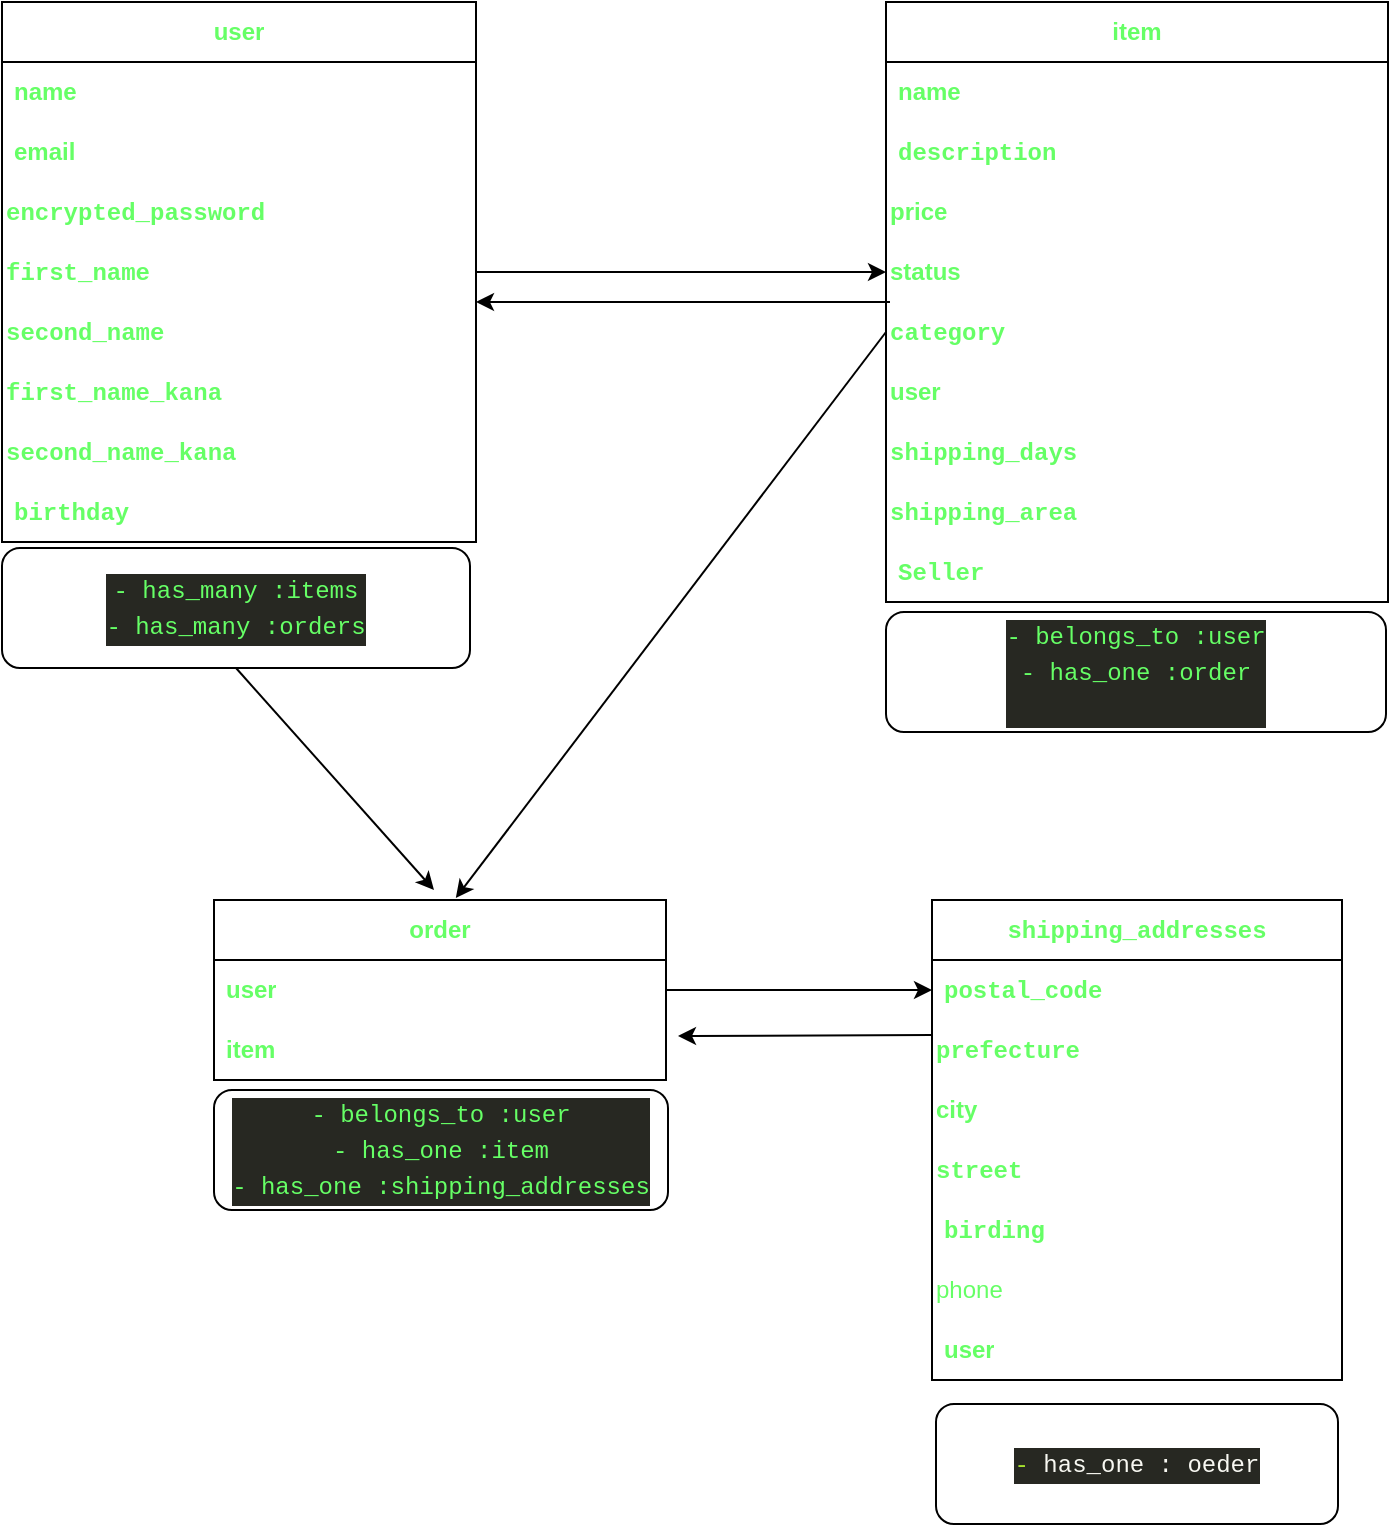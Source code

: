 <mxfile>
    <diagram id="XdU-Mbj8kt-LPNjuKf-N" name="ページ1">
        <mxGraphModel dx="2011" dy="1663" grid="0" gridSize="9" guides="1" tooltips="1" connect="1" arrows="1" fold="1" page="0" pageScale="1" pageWidth="827" pageHeight="1169" background="none" math="0" shadow="0">
            <root>
                <mxCell id="0"/>
                <mxCell id="1" parent="0"/>
                <mxCell id="9vWuwFZWpoRT3HdCLrqo-82" style="edgeStyle=none;html=1;entryX=0;entryY=0.5;entryDx=0;entryDy=0;fontColor=#66FF66;" edge="1" parent="1" source="9vWuwFZWpoRT3HdCLrqo-47" target="9vWuwFZWpoRT3HdCLrqo-72">
                    <mxGeometry relative="1" as="geometry"/>
                </mxCell>
                <mxCell id="9vWuwFZWpoRT3HdCLrqo-47" value="user" style="swimlane;fontStyle=1;childLayout=stackLayout;horizontal=1;startSize=30;horizontalStack=0;resizeParent=1;resizeParentMax=0;resizeLast=0;collapsible=1;marginBottom=0;whiteSpace=wrap;html=1;labelBackgroundColor=none;fontColor=#66FF66;align=center;" vertex="1" parent="1">
                    <mxGeometry x="-688" y="-604" width="237" height="270" as="geometry"/>
                </mxCell>
                <mxCell id="9vWuwFZWpoRT3HdCLrqo-48" value="name" style="text;strokeColor=none;fillColor=none;align=left;verticalAlign=middle;spacingLeft=4;spacingRight=4;overflow=hidden;points=[[0,0.5],[1,0.5]];portConstraint=eastwest;rotatable=0;whiteSpace=wrap;html=1;labelBackgroundColor=none;fontColor=#66FF66;fontStyle=1" vertex="1" parent="9vWuwFZWpoRT3HdCLrqo-47">
                    <mxGeometry y="30" width="237" height="30" as="geometry"/>
                </mxCell>
                <mxCell id="9vWuwFZWpoRT3HdCLrqo-49" value="email" style="text;strokeColor=none;fillColor=none;align=left;verticalAlign=middle;spacingLeft=4;spacingRight=4;overflow=hidden;points=[[0,0.5],[1,0.5]];portConstraint=eastwest;rotatable=0;whiteSpace=wrap;html=1;labelBackgroundColor=none;fontColor=#66FF66;fontStyle=1" vertex="1" parent="9vWuwFZWpoRT3HdCLrqo-47">
                    <mxGeometry y="60" width="237" height="30" as="geometry"/>
                </mxCell>
                <mxCell id="9vWuwFZWpoRT3HdCLrqo-63" value="&lt;div style=&quot;font-family: Menlo, Monaco, &amp;quot;Courier New&amp;quot;, monospace; line-height: 18px;&quot;&gt;encrypted_password&lt;/div&gt;" style="text;html=1;strokeColor=none;fillColor=none;align=left;verticalAlign=middle;whiteSpace=wrap;rounded=0;labelBackgroundColor=none;fontColor=#66FF66;fontStyle=1" vertex="1" parent="9vWuwFZWpoRT3HdCLrqo-47">
                    <mxGeometry y="90" width="237" height="30" as="geometry"/>
                </mxCell>
                <mxCell id="9vWuwFZWpoRT3HdCLrqo-65" value="&lt;div style=&quot;font-family: Menlo, Monaco, &amp;quot;Courier New&amp;quot;, monospace; line-height: 18px;&quot;&gt;first_name&lt;/div&gt;" style="text;html=1;strokeColor=none;fillColor=none;align=left;verticalAlign=middle;whiteSpace=wrap;rounded=0;labelBackgroundColor=none;fontColor=#66FF66;fontStyle=1" vertex="1" parent="9vWuwFZWpoRT3HdCLrqo-47">
                    <mxGeometry y="120" width="237" height="30" as="geometry"/>
                </mxCell>
                <mxCell id="9vWuwFZWpoRT3HdCLrqo-67" value="&lt;div style=&quot;font-family: Menlo, Monaco, &amp;quot;Courier New&amp;quot;, monospace; line-height: 18px;&quot;&gt;second_name&lt;/div&gt;" style="text;html=1;strokeColor=none;fillColor=none;align=left;verticalAlign=middle;whiteSpace=wrap;rounded=0;labelBackgroundColor=none;fontColor=#66FF66;fontStyle=1" vertex="1" parent="9vWuwFZWpoRT3HdCLrqo-47">
                    <mxGeometry y="150" width="237" height="30" as="geometry"/>
                </mxCell>
                <mxCell id="9vWuwFZWpoRT3HdCLrqo-66" value="&lt;div style=&quot;font-family: Menlo, Monaco, &amp;quot;Courier New&amp;quot;, monospace; line-height: 18px;&quot;&gt;first_name_kana&lt;/div&gt;" style="text;html=1;strokeColor=none;fillColor=none;align=left;verticalAlign=middle;whiteSpace=wrap;rounded=0;labelBackgroundColor=none;fontColor=#66FF66;fontStyle=1" vertex="1" parent="9vWuwFZWpoRT3HdCLrqo-47">
                    <mxGeometry y="180" width="237" height="30" as="geometry"/>
                </mxCell>
                <mxCell id="9vWuwFZWpoRT3HdCLrqo-64" value="&lt;meta charset=&quot;utf-8&quot;&gt;&lt;div style=&quot;font-family: Menlo, Monaco, &amp;quot;Courier New&amp;quot;, monospace; font-size: 12px; line-height: 18px;&quot;&gt;&lt;div&gt;&lt;span style=&quot;&quot;&gt;second_name_kana&lt;/span&gt;&lt;/div&gt;&lt;/div&gt;" style="text;html=1;strokeColor=none;fillColor=none;align=left;verticalAlign=middle;whiteSpace=wrap;rounded=0;labelBackgroundColor=none;fontColor=#66FF66;fontStyle=1" vertex="1" parent="9vWuwFZWpoRT3HdCLrqo-47">
                    <mxGeometry y="210" width="237" height="30" as="geometry"/>
                </mxCell>
                <mxCell id="9vWuwFZWpoRT3HdCLrqo-50" value="&lt;meta charset=&quot;utf-8&quot;&gt;&lt;div style=&quot;font-family: Menlo, Monaco, &amp;quot;Courier New&amp;quot;, monospace; font-size: 12px; line-height: 18px;&quot;&gt;&lt;div&gt;&lt;span style=&quot;&quot;&gt;birthday&lt;/span&gt;&lt;/div&gt;&lt;/div&gt;" style="text;strokeColor=none;fillColor=none;align=left;verticalAlign=middle;spacingLeft=4;spacingRight=4;overflow=hidden;points=[[0,0.5],[1,0.5]];portConstraint=eastwest;rotatable=0;whiteSpace=wrap;html=1;labelBackgroundColor=none;fontColor=#66FF66;fontStyle=1" vertex="1" parent="9vWuwFZWpoRT3HdCLrqo-47">
                    <mxGeometry y="240" width="237" height="30" as="geometry"/>
                </mxCell>
                <mxCell id="9vWuwFZWpoRT3HdCLrqo-51" value="item" style="swimlane;fontStyle=1;childLayout=stackLayout;horizontal=1;startSize=30;horizontalStack=0;resizeParent=1;resizeParentMax=0;resizeLast=0;collapsible=1;marginBottom=0;whiteSpace=wrap;html=1;labelBackgroundColor=none;fontColor=#66FF66;align=center;" vertex="1" parent="1">
                    <mxGeometry x="-246" y="-604" width="251" height="300" as="geometry"/>
                </mxCell>
                <mxCell id="9vWuwFZWpoRT3HdCLrqo-52" value="name" style="text;strokeColor=none;fillColor=none;align=left;verticalAlign=middle;spacingLeft=4;spacingRight=4;overflow=hidden;points=[[0,0.5],[1,0.5]];portConstraint=eastwest;rotatable=0;whiteSpace=wrap;html=1;labelBackgroundColor=none;fontColor=#66FF66;fontStyle=1" vertex="1" parent="9vWuwFZWpoRT3HdCLrqo-51">
                    <mxGeometry y="30" width="251" height="30" as="geometry"/>
                </mxCell>
                <mxCell id="9vWuwFZWpoRT3HdCLrqo-53" value="&lt;meta charset=&quot;utf-8&quot;&gt;&lt;div style=&quot;font-family: Menlo, Monaco, &amp;quot;Courier New&amp;quot;, monospace; font-size: 12px; line-height: 18px;&quot;&gt;&lt;div&gt;&lt;span style=&quot;&quot;&gt;description&lt;/span&gt;&lt;/div&gt;&lt;/div&gt;" style="text;strokeColor=none;fillColor=none;align=left;verticalAlign=middle;spacingLeft=4;spacingRight=4;overflow=hidden;points=[[0,0.5],[1,0.5]];portConstraint=eastwest;rotatable=0;whiteSpace=wrap;html=1;labelBackgroundColor=none;fontColor=#66FF66;fontStyle=1" vertex="1" parent="9vWuwFZWpoRT3HdCLrqo-51">
                    <mxGeometry y="60" width="251" height="30" as="geometry"/>
                </mxCell>
                <mxCell id="9vWuwFZWpoRT3HdCLrqo-71" value="price" style="text;html=1;strokeColor=none;fillColor=none;align=left;verticalAlign=middle;whiteSpace=wrap;rounded=0;labelBackgroundColor=none;fontColor=#66FF66;fontStyle=1" vertex="1" parent="9vWuwFZWpoRT3HdCLrqo-51">
                    <mxGeometry y="90" width="251" height="30" as="geometry"/>
                </mxCell>
                <mxCell id="9vWuwFZWpoRT3HdCLrqo-72" value="status" style="text;html=1;strokeColor=none;fillColor=none;align=left;verticalAlign=middle;whiteSpace=wrap;rounded=0;labelBackgroundColor=none;fontColor=#66FF66;fontStyle=1" vertex="1" parent="9vWuwFZWpoRT3HdCLrqo-51">
                    <mxGeometry y="120" width="251" height="30" as="geometry"/>
                </mxCell>
                <mxCell id="9vWuwFZWpoRT3HdCLrqo-73" value="&lt;meta charset=&quot;utf-8&quot;&gt;&lt;div style=&quot;font-family: Menlo, Monaco, &amp;quot;Courier New&amp;quot;, monospace; font-size: 12px; line-height: 18px;&quot;&gt;&lt;div&gt;&lt;span style=&quot;&quot;&gt;category&lt;/span&gt;&lt;/div&gt;&lt;/div&gt;" style="text;html=1;strokeColor=none;fillColor=none;align=left;verticalAlign=middle;whiteSpace=wrap;rounded=0;labelBackgroundColor=none;fontColor=#66FF66;fontStyle=1" vertex="1" parent="9vWuwFZWpoRT3HdCLrqo-51">
                    <mxGeometry y="150" width="251" height="30" as="geometry"/>
                </mxCell>
                <mxCell id="9vWuwFZWpoRT3HdCLrqo-68" value="user" style="text;html=1;strokeColor=none;fillColor=none;align=left;verticalAlign=middle;whiteSpace=wrap;rounded=0;labelBackgroundColor=none;fontColor=#66FF66;fontStyle=1" vertex="1" parent="9vWuwFZWpoRT3HdCLrqo-51">
                    <mxGeometry y="180" width="251" height="30" as="geometry"/>
                </mxCell>
                <mxCell id="9vWuwFZWpoRT3HdCLrqo-70" value="&lt;meta charset=&quot;utf-8&quot;&gt;&lt;div style=&quot;font-family: Menlo, Monaco, &amp;quot;Courier New&amp;quot;, monospace; font-size: 12px; line-height: 18px;&quot;&gt;&lt;div&gt;&lt;span style=&quot;&quot;&gt;shipping_days&lt;/span&gt;&lt;/div&gt;&lt;/div&gt;" style="text;html=1;strokeColor=none;fillColor=none;align=left;verticalAlign=middle;whiteSpace=wrap;rounded=0;labelBackgroundColor=none;fontColor=#66FF66;fontStyle=1" vertex="1" parent="9vWuwFZWpoRT3HdCLrqo-51">
                    <mxGeometry y="210" width="251" height="30" as="geometry"/>
                </mxCell>
                <mxCell id="9vWuwFZWpoRT3HdCLrqo-69" value="&lt;meta charset=&quot;utf-8&quot;&gt;&lt;div style=&quot;font-family: Menlo, Monaco, &amp;quot;Courier New&amp;quot;, monospace; font-size: 12px; line-height: 18px;&quot;&gt;&lt;div&gt;&lt;span style=&quot;&quot;&gt;shipping_area&lt;/span&gt;&lt;/div&gt;&lt;/div&gt;" style="text;html=1;strokeColor=none;fillColor=none;align=left;verticalAlign=middle;whiteSpace=wrap;rounded=0;labelBackgroundColor=none;fontColor=#66FF66;fontStyle=1" vertex="1" parent="9vWuwFZWpoRT3HdCLrqo-51">
                    <mxGeometry y="240" width="251" height="30" as="geometry"/>
                </mxCell>
                <mxCell id="9vWuwFZWpoRT3HdCLrqo-54" value="&lt;meta charset=&quot;utf-8&quot;&gt;&lt;div style=&quot;font-family: Menlo, Monaco, &amp;quot;Courier New&amp;quot;, monospace; font-size: 12px; line-height: 18px;&quot;&gt;&lt;div&gt;&lt;span style=&quot;&quot;&gt;Seller&lt;/span&gt;&lt;/div&gt;&lt;/div&gt;" style="text;strokeColor=none;fillColor=none;align=left;verticalAlign=middle;spacingLeft=4;spacingRight=4;overflow=hidden;points=[[0,0.5],[1,0.5]];portConstraint=eastwest;rotatable=0;whiteSpace=wrap;html=1;labelBackgroundColor=none;fontColor=#66FF66;fontStyle=1" vertex="1" parent="9vWuwFZWpoRT3HdCLrqo-51">
                    <mxGeometry y="270" width="251" height="30" as="geometry"/>
                </mxCell>
                <mxCell id="9vWuwFZWpoRT3HdCLrqo-55" value="order" style="swimlane;fontStyle=1;childLayout=stackLayout;horizontal=1;startSize=30;horizontalStack=0;resizeParent=1;resizeParentMax=0;resizeLast=0;collapsible=1;marginBottom=0;whiteSpace=wrap;html=1;labelBackgroundColor=none;fontColor=#66FF66;align=center;" vertex="1" parent="1">
                    <mxGeometry x="-582" y="-155" width="226" height="90" as="geometry"/>
                </mxCell>
                <mxCell id="9vWuwFZWpoRT3HdCLrqo-56" value="user" style="text;strokeColor=none;fillColor=none;align=left;verticalAlign=middle;spacingLeft=4;spacingRight=4;overflow=hidden;points=[[0,0.5],[1,0.5]];portConstraint=eastwest;rotatable=0;whiteSpace=wrap;html=1;labelBackgroundColor=none;fontColor=#66FF66;fontStyle=1" vertex="1" parent="9vWuwFZWpoRT3HdCLrqo-55">
                    <mxGeometry y="30" width="226" height="30" as="geometry"/>
                </mxCell>
                <mxCell id="9vWuwFZWpoRT3HdCLrqo-57" value="item" style="text;strokeColor=none;fillColor=none;align=left;verticalAlign=middle;spacingLeft=4;spacingRight=4;overflow=hidden;points=[[0,0.5],[1,0.5]];portConstraint=eastwest;rotatable=0;whiteSpace=wrap;html=1;labelBackgroundColor=none;fontColor=#66FF66;fontStyle=1" vertex="1" parent="9vWuwFZWpoRT3HdCLrqo-55">
                    <mxGeometry y="60" width="226" height="30" as="geometry"/>
                </mxCell>
                <mxCell id="9vWuwFZWpoRT3HdCLrqo-59" value="&lt;div style=&quot;font-family: Menlo, Monaco, &amp;quot;Courier New&amp;quot;, monospace; line-height: 18px;&quot;&gt;&lt;span style=&quot;&quot;&gt;shipping_addresses&lt;/span&gt;&lt;/div&gt;" style="swimlane;fontStyle=1;childLayout=stackLayout;horizontal=1;startSize=30;horizontalStack=0;resizeParent=1;resizeParentMax=0;resizeLast=0;collapsible=1;marginBottom=0;whiteSpace=wrap;html=1;labelBackgroundColor=none;fontColor=#66FF66;align=center;" vertex="1" parent="1">
                    <mxGeometry x="-223" y="-155" width="205" height="240" as="geometry"/>
                </mxCell>
                <mxCell id="9vWuwFZWpoRT3HdCLrqo-60" value="&lt;meta charset=&quot;utf-8&quot;&gt;&lt;div style=&quot;font-family: Menlo, Monaco, &amp;quot;Courier New&amp;quot;, monospace; font-size: 12px; line-height: 18px;&quot;&gt;&lt;div&gt;&lt;span style=&quot;&quot;&gt;postal_code&lt;/span&gt;&lt;/div&gt;&lt;/div&gt;" style="text;strokeColor=none;fillColor=none;align=left;verticalAlign=middle;spacingLeft=4;spacingRight=4;overflow=hidden;points=[[0,0.5],[1,0.5]];portConstraint=eastwest;rotatable=0;whiteSpace=wrap;html=1;labelBackgroundColor=none;fontColor=#66FF66;fontStyle=1" vertex="1" parent="9vWuwFZWpoRT3HdCLrqo-59">
                    <mxGeometry y="30" width="205" height="30" as="geometry"/>
                </mxCell>
                <mxCell id="9vWuwFZWpoRT3HdCLrqo-74" value="&lt;meta charset=&quot;utf-8&quot;&gt;&lt;div style=&quot;font-family: Menlo, Monaco, &amp;quot;Courier New&amp;quot;, monospace; font-size: 12px; line-height: 18px;&quot;&gt;&lt;div&gt;&lt;span style=&quot;&quot;&gt;prefecture&lt;/span&gt;&lt;/div&gt;&lt;/div&gt;" style="text;html=1;strokeColor=none;fillColor=none;align=left;verticalAlign=middle;whiteSpace=wrap;rounded=0;labelBackgroundColor=none;fontColor=#66FF66;fontStyle=1" vertex="1" parent="9vWuwFZWpoRT3HdCLrqo-59">
                    <mxGeometry y="60" width="205" height="30" as="geometry"/>
                </mxCell>
                <mxCell id="9vWuwFZWpoRT3HdCLrqo-75" value="city" style="text;html=1;strokeColor=none;fillColor=none;align=left;verticalAlign=middle;whiteSpace=wrap;rounded=0;labelBackgroundColor=none;fontColor=#66FF66;fontStyle=1" vertex="1" parent="9vWuwFZWpoRT3HdCLrqo-59">
                    <mxGeometry y="90" width="205" height="30" as="geometry"/>
                </mxCell>
                <mxCell id="9vWuwFZWpoRT3HdCLrqo-76" value="&lt;div style=&quot;font-family: Menlo, Monaco, &amp;quot;Courier New&amp;quot;, monospace; font-size: 12px; line-height: 18px;&quot;&gt;&lt;div&gt;&lt;span style=&quot;&quot;&gt;street&lt;/span&gt;&lt;/div&gt;&lt;/div&gt;" style="text;html=1;strokeColor=none;fillColor=none;align=left;verticalAlign=middle;whiteSpace=wrap;rounded=0;labelBackgroundColor=none;fontColor=#66FF66;fontStyle=1" vertex="1" parent="9vWuwFZWpoRT3HdCLrqo-59">
                    <mxGeometry y="120" width="205" height="30" as="geometry"/>
                </mxCell>
                <mxCell id="9vWuwFZWpoRT3HdCLrqo-61" value="&lt;div style=&quot;font-family: Menlo, Monaco, &amp;quot;Courier New&amp;quot;, monospace; font-size: 12px; line-height: 18px;&quot;&gt;&lt;div&gt;&lt;span style=&quot;&quot;&gt;birding&lt;/span&gt;&lt;/div&gt;&lt;/div&gt;" style="text;strokeColor=none;fillColor=none;align=left;verticalAlign=middle;spacingLeft=4;spacingRight=4;overflow=hidden;points=[[0,0.5],[1,0.5]];portConstraint=eastwest;rotatable=0;whiteSpace=wrap;html=1;labelBackgroundColor=none;fontColor=#66FF66;fontStyle=1" vertex="1" parent="9vWuwFZWpoRT3HdCLrqo-59">
                    <mxGeometry y="150" width="205" height="30" as="geometry"/>
                </mxCell>
                <mxCell id="9vWuwFZWpoRT3HdCLrqo-88" value="phone" style="text;html=1;strokeColor=none;fillColor=none;align=left;verticalAlign=middle;whiteSpace=wrap;rounded=0;labelBackgroundColor=none;fontColor=#66FF66;" vertex="1" parent="9vWuwFZWpoRT3HdCLrqo-59">
                    <mxGeometry y="180" width="205" height="30" as="geometry"/>
                </mxCell>
                <mxCell id="9vWuwFZWpoRT3HdCLrqo-62" value="user" style="text;strokeColor=none;fillColor=none;align=left;verticalAlign=middle;spacingLeft=4;spacingRight=4;overflow=hidden;points=[[0,0.5],[1,0.5]];portConstraint=eastwest;rotatable=0;whiteSpace=wrap;html=1;labelBackgroundColor=none;fontColor=#66FF66;fontStyle=1" vertex="1" parent="9vWuwFZWpoRT3HdCLrqo-59">
                    <mxGeometry y="210" width="205" height="30" as="geometry"/>
                </mxCell>
                <mxCell id="9vWuwFZWpoRT3HdCLrqo-85" style="edgeStyle=none;html=1;exitX=0.5;exitY=1;exitDx=0;exitDy=0;fontColor=#66FF66;" edge="1" parent="1" source="9vWuwFZWpoRT3HdCLrqo-77">
                    <mxGeometry relative="1" as="geometry">
                        <mxPoint x="-472" y="-160" as="targetPoint"/>
                    </mxGeometry>
                </mxCell>
                <mxCell id="9vWuwFZWpoRT3HdCLrqo-77" value="&lt;meta charset=&quot;utf-8&quot;&gt;&lt;div style=&quot;background-color: rgb(39, 40, 34); font-family: Menlo, Monaco, &amp;quot;Courier New&amp;quot;, monospace; font-weight: normal; font-size: 12px; line-height: 18px;&quot;&gt;&lt;div&gt;&lt;span style=&quot;&quot;&gt;-&lt;/span&gt;&lt;span style=&quot;&quot;&gt; has_many :items&lt;/span&gt;&lt;/div&gt;&lt;div&gt;&lt;span style=&quot;&quot;&gt;-&lt;/span&gt;&lt;span style=&quot;&quot;&gt; has_many :orders&lt;/span&gt;&lt;/div&gt;&lt;/div&gt;" style="rounded=1;whiteSpace=wrap;html=1;labelBackgroundColor=none;fontColor=#66FF66;" vertex="1" parent="1">
                    <mxGeometry x="-688" y="-331" width="234" height="60" as="geometry"/>
                </mxCell>
                <mxCell id="9vWuwFZWpoRT3HdCLrqo-78" value="&lt;meta charset=&quot;utf-8&quot;&gt;&lt;div style=&quot;background-color: rgb(39, 40, 34); font-family: Menlo, Monaco, &amp;quot;Courier New&amp;quot;, monospace; font-weight: normal; font-size: 12px; line-height: 18px;&quot;&gt;&lt;div&gt;&lt;span style=&quot;&quot;&gt;-&lt;/span&gt;&lt;span style=&quot;&quot;&gt; belongs_to :user&lt;/span&gt;&lt;/div&gt;&lt;div&gt;&lt;span style=&quot;&quot;&gt;-&lt;/span&gt;&lt;span style=&quot;&quot;&gt; has_one    :order&lt;/span&gt;&lt;/div&gt;&lt;br&gt;&lt;/div&gt;" style="rounded=1;whiteSpace=wrap;html=1;labelBackgroundColor=none;fontColor=#66FF66;" vertex="1" parent="1">
                    <mxGeometry x="-246" y="-299" width="250" height="60" as="geometry"/>
                </mxCell>
                <mxCell id="9vWuwFZWpoRT3HdCLrqo-80" value="&lt;meta charset=&quot;utf-8&quot;&gt;&lt;div style=&quot;background-color: rgb(39, 40, 34); font-family: Menlo, Monaco, &amp;quot;Courier New&amp;quot;, monospace; font-weight: normal; font-size: 12px; line-height: 18px;&quot;&gt;&lt;div&gt;&lt;span style=&quot;&quot;&gt;-&lt;/span&gt;&lt;span style=&quot;&quot;&gt; belongs_to :user&lt;/span&gt;&lt;/div&gt;&lt;div&gt;&lt;span style=&quot;&quot;&gt;-&lt;/span&gt;&lt;span style=&quot;&quot;&gt; has_one    :item&lt;/span&gt;&lt;/div&gt;&lt;div&gt;&lt;span style=&quot;&quot;&gt;-&lt;/span&gt;&lt;span style=&quot;&quot;&gt; has_one    :shipping_addresses&lt;/span&gt;&lt;/div&gt;&lt;/div&gt;" style="rounded=1;whiteSpace=wrap;html=1;labelBackgroundColor=none;fontColor=#66FF66;" vertex="1" parent="1">
                    <mxGeometry x="-582" y="-60" width="227" height="60" as="geometry"/>
                </mxCell>
                <mxCell id="9vWuwFZWpoRT3HdCLrqo-81" value="&lt;meta charset=&quot;utf-8&quot;&gt;&lt;div style=&quot;color: rgb(248, 248, 242); background-color: rgb(39, 40, 34); font-family: Menlo, Monaco, &amp;quot;Courier New&amp;quot;, monospace; font-weight: normal; font-size: 12px; line-height: 18px;&quot;&gt;&lt;div&gt;&lt;span style=&quot;color: #a6e22e;&quot;&gt;-&lt;/span&gt;&lt;span style=&quot;color: #f8f8f2;&quot;&gt; has_one : oeder&lt;/span&gt;&lt;/div&gt;&lt;/div&gt;" style="rounded=1;whiteSpace=wrap;html=1;labelBackgroundColor=none;fontColor=#66FF66;" vertex="1" parent="1">
                    <mxGeometry x="-221" y="97" width="201" height="60" as="geometry"/>
                </mxCell>
                <mxCell id="9vWuwFZWpoRT3HdCLrqo-83" style="edgeStyle=none;html=1;entryX=1;entryY=0;entryDx=0;entryDy=0;fontColor=#66FF66;" edge="1" parent="1" target="9vWuwFZWpoRT3HdCLrqo-67">
                    <mxGeometry relative="1" as="geometry">
                        <mxPoint x="-244" y="-454" as="sourcePoint"/>
                    </mxGeometry>
                </mxCell>
                <mxCell id="9vWuwFZWpoRT3HdCLrqo-84" style="edgeStyle=none;html=1;exitX=0;exitY=0.5;exitDx=0;exitDy=0;entryX=0.535;entryY=-0.011;entryDx=0;entryDy=0;entryPerimeter=0;fontColor=#66FF66;" edge="1" parent="1" source="9vWuwFZWpoRT3HdCLrqo-73" target="9vWuwFZWpoRT3HdCLrqo-55">
                    <mxGeometry relative="1" as="geometry"/>
                </mxCell>
                <mxCell id="9vWuwFZWpoRT3HdCLrqo-86" style="edgeStyle=none;html=1;exitX=1;exitY=0.5;exitDx=0;exitDy=0;entryX=0;entryY=0.5;entryDx=0;entryDy=0;fontColor=#66FF66;" edge="1" parent="1" source="9vWuwFZWpoRT3HdCLrqo-56" target="9vWuwFZWpoRT3HdCLrqo-60">
                    <mxGeometry relative="1" as="geometry"/>
                </mxCell>
                <mxCell id="9vWuwFZWpoRT3HdCLrqo-87" style="edgeStyle=none;html=1;exitX=0;exitY=0.25;exitDx=0;exitDy=0;fontColor=#66FF66;" edge="1" parent="1" source="9vWuwFZWpoRT3HdCLrqo-74">
                    <mxGeometry relative="1" as="geometry">
                        <mxPoint x="-350" y="-87" as="targetPoint"/>
                    </mxGeometry>
                </mxCell>
            </root>
        </mxGraphModel>
    </diagram>
    <diagram id="Lyk5RY2RJeVaKQJ-vQwD" name="ページ2">
        <mxGraphModel dx="736" dy="647" grid="1" gridSize="10" guides="1" tooltips="1" connect="1" arrows="1" fold="1" page="1" pageScale="1" pageWidth="827" pageHeight="1169" math="0" shadow="0">
            <root>
                <mxCell id="0"/>
                <mxCell id="1" parent="0"/>
            </root>
        </mxGraphModel>
    </diagram>
</mxfile>